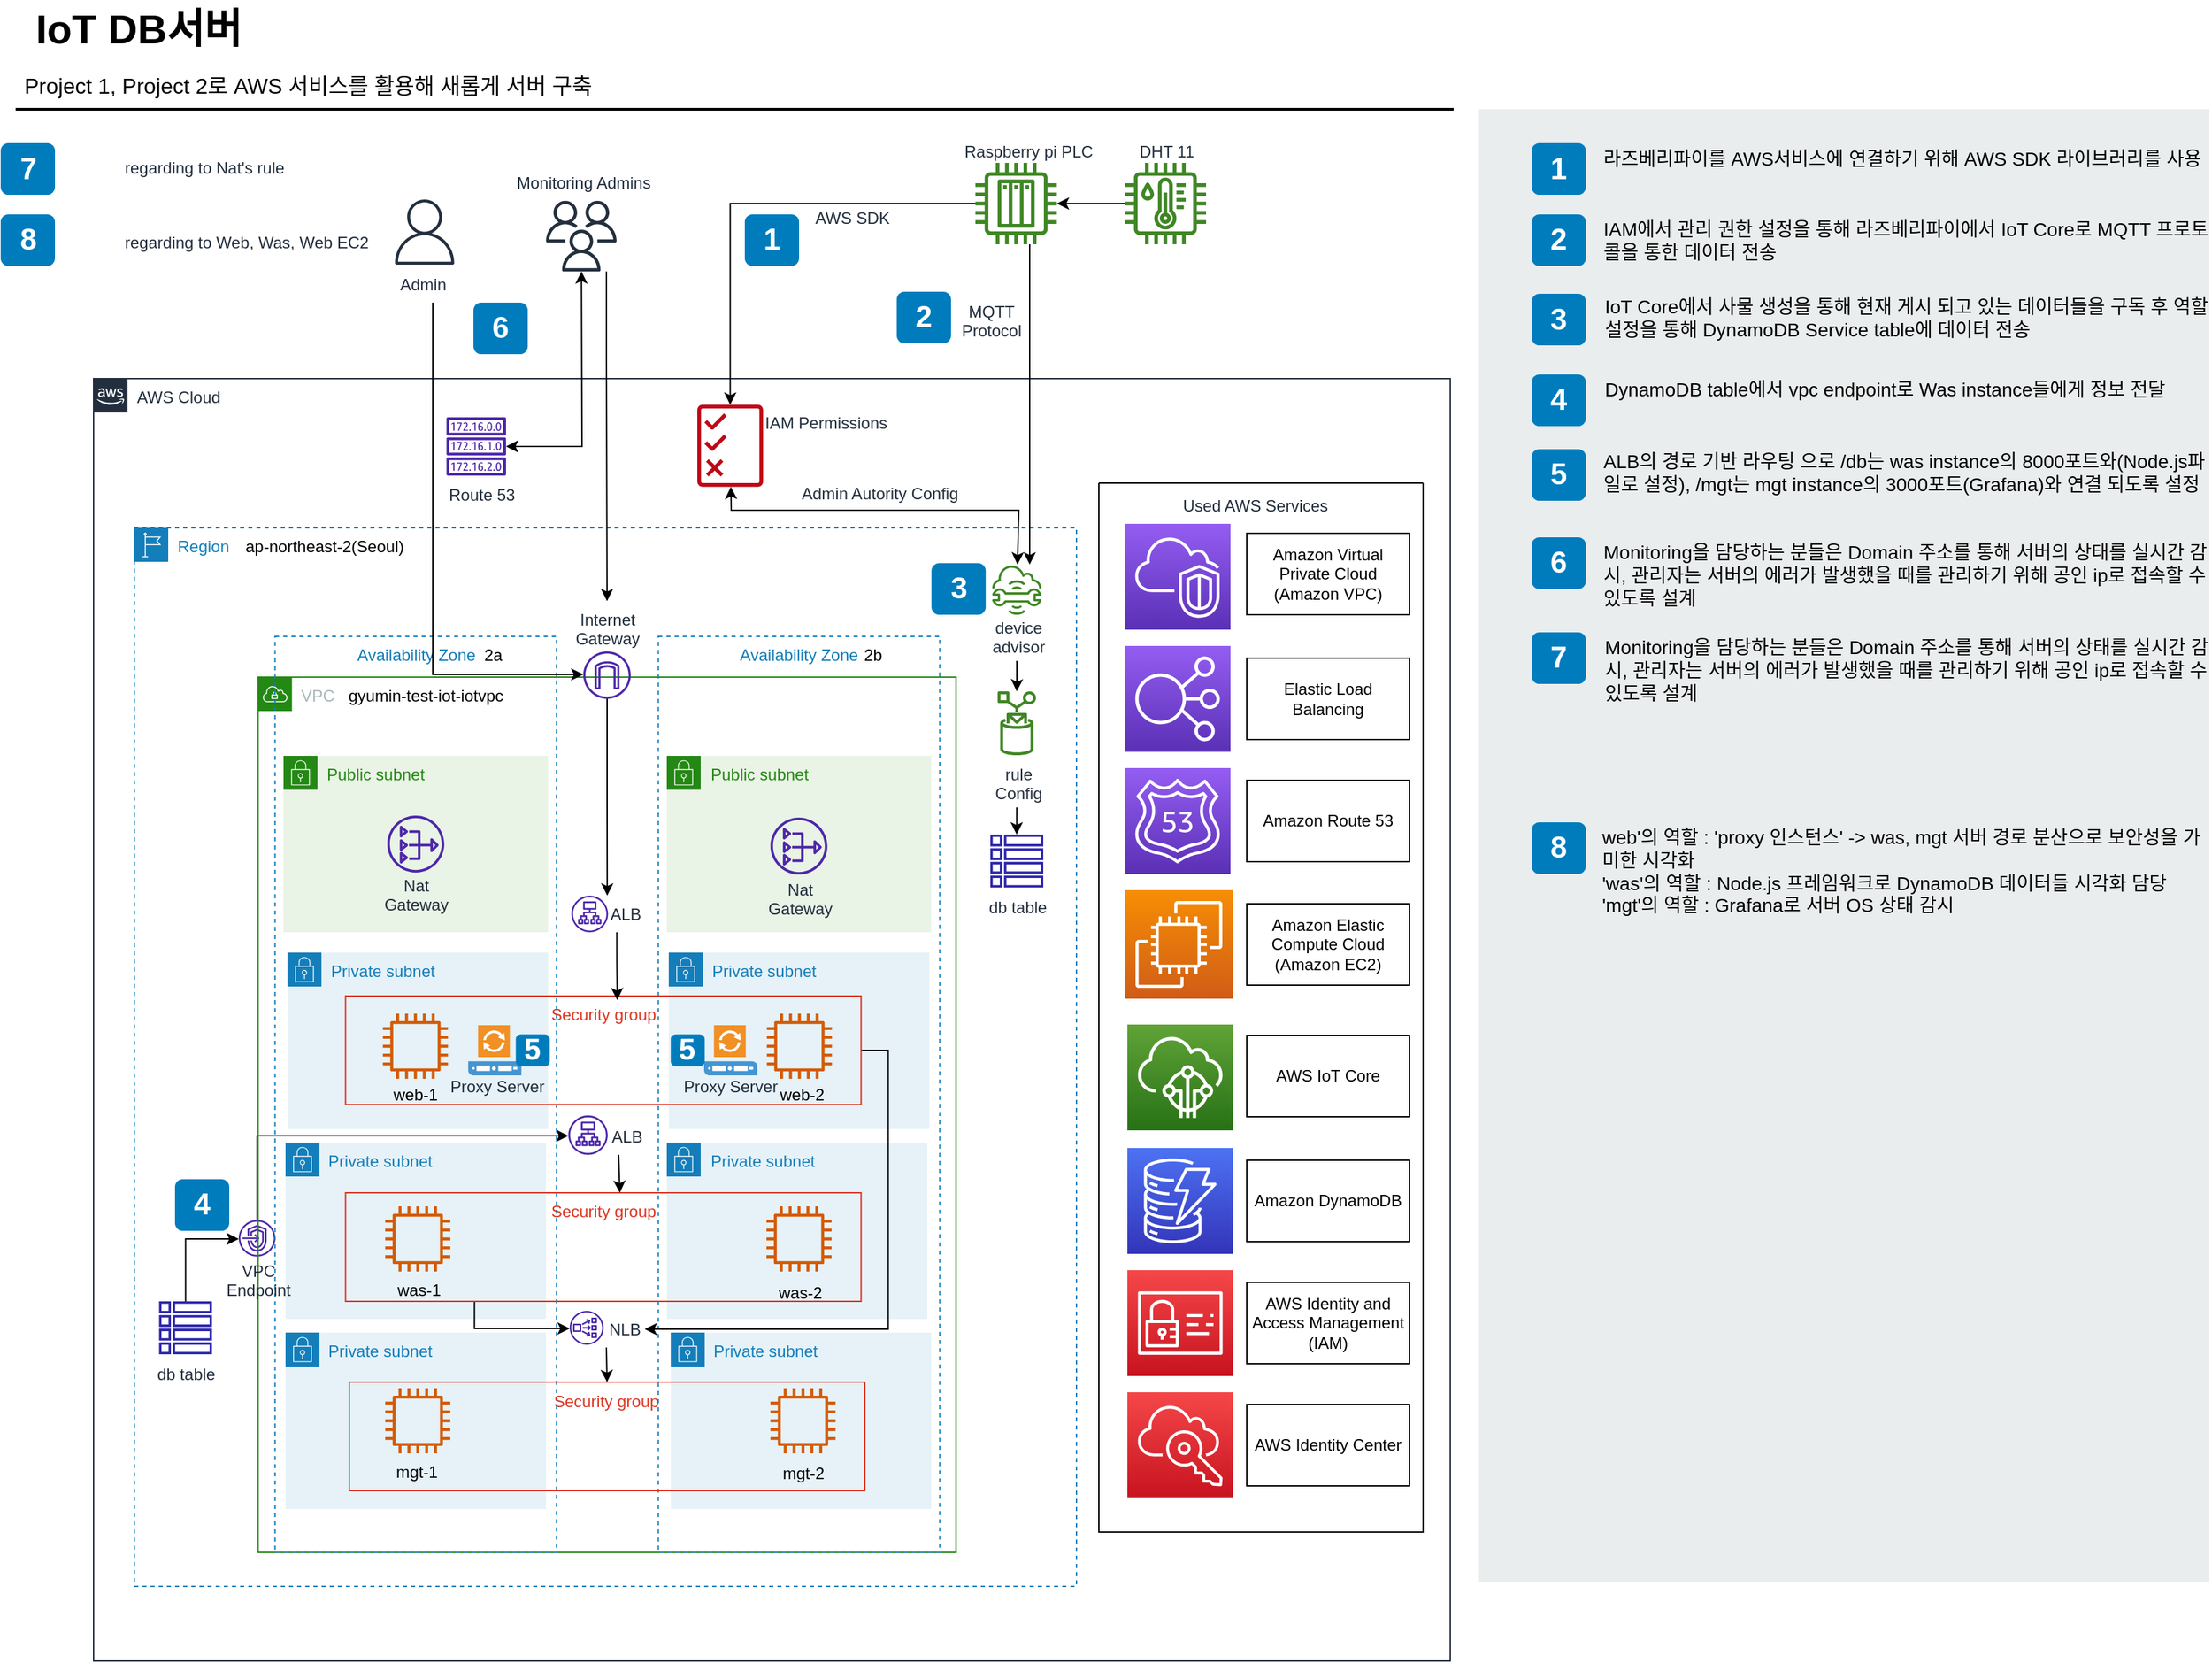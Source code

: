 <mxfile version="21.6.3" type="github">
  <diagram id="Ht1M8jgEwFfnCIfOTk4-" name="Page-1">
    <mxGraphModel dx="1762" dy="769" grid="1" gridSize="10" guides="1" tooltips="1" connect="1" arrows="1" fold="1" page="1" pageScale="1" pageWidth="1169" pageHeight="827" math="0" shadow="0">
      <root>
        <mxCell id="0" />
        <mxCell id="1" parent="0" />
        <mxCell id="-QjtrjUzRDEMRZ5MF8oH-9" value="1" style="rounded=1;whiteSpace=wrap;html=1;fillColor=#007CBD;strokeColor=none;fontColor=#FFFFFF;fontStyle=1;fontSize=22;" parent="1" vertex="1">
          <mxGeometry x="590" y="222" width="40" height="38" as="geometry" />
        </mxCell>
        <mxCell id="-QjtrjUzRDEMRZ5MF8oH-47" value="&amp;nbsp;IoT DB서버" style="text;html=1;resizable=0;points=[];autosize=1;align=left;verticalAlign=top;spacingTop=-4;fontSize=30;fontStyle=1" parent="1" vertex="1">
          <mxGeometry x="56.5" y="64.5" width="190" height="40" as="geometry" />
        </mxCell>
        <mxCell id="-QjtrjUzRDEMRZ5MF8oH-48" value="Project 1, Project 2로 AWS 서비스를 활용해 새롭게 서버 구축" style="text;html=1;resizable=0;points=[];autosize=1;align=left;verticalAlign=top;spacingTop=-4;fontSize=16;" parent="1" vertex="1">
          <mxGeometry x="56.5" y="114.5" width="460" height="30" as="geometry" />
        </mxCell>
        <mxCell id="SCVMTBWpLvtzJIhz15lM-1" value="" style="line;strokeWidth=2;html=1;fontSize=14;" parent="1" vertex="1">
          <mxGeometry x="52.5" y="139.5" width="1060" height="10" as="geometry" />
        </mxCell>
        <mxCell id="7OVz4w7n9kzEPWy-4BBC-3" value="" style="rounded=0;whiteSpace=wrap;html=1;fillColor=#EAEDED;fontSize=22;fontColor=#FFFFFF;strokeColor=none;labelBackgroundColor=none;" parent="1" vertex="1">
          <mxGeometry x="1130.5" y="144.5" width="539" height="1085.5" as="geometry" />
        </mxCell>
        <mxCell id="7OVz4w7n9kzEPWy-4BBC-4" value="1" style="rounded=1;whiteSpace=wrap;html=1;fillColor=#007CBD;strokeColor=none;fontColor=#FFFFFF;fontStyle=1;fontSize=22;labelBackgroundColor=none;" parent="1" vertex="1">
          <mxGeometry x="1170" y="169.5" width="40" height="38" as="geometry" />
        </mxCell>
        <mxCell id="7OVz4w7n9kzEPWy-4BBC-5" value="2" style="rounded=1;whiteSpace=wrap;html=1;fillColor=#007CBD;strokeColor=none;fontColor=#FFFFFF;fontStyle=1;fontSize=22;labelBackgroundColor=none;" parent="1" vertex="1">
          <mxGeometry x="1170" y="222" width="40" height="38" as="geometry" />
        </mxCell>
        <mxCell id="7OVz4w7n9kzEPWy-4BBC-6" value="3" style="rounded=1;whiteSpace=wrap;html=1;fillColor=#007CBD;strokeColor=none;fontColor=#FFFFFF;fontStyle=1;fontSize=22;labelBackgroundColor=none;" parent="1" vertex="1">
          <mxGeometry x="1170" y="280.5" width="40" height="38" as="geometry" />
        </mxCell>
        <mxCell id="7OVz4w7n9kzEPWy-4BBC-7" value="4" style="rounded=1;whiteSpace=wrap;html=1;fillColor=#007CBD;strokeColor=none;fontColor=#FFFFFF;fontStyle=1;fontSize=22;labelBackgroundColor=none;" parent="1" vertex="1">
          <mxGeometry x="1170" y="340" width="40" height="38" as="geometry" />
        </mxCell>
        <mxCell id="7OVz4w7n9kzEPWy-4BBC-8" value="5" style="rounded=1;whiteSpace=wrap;html=1;fillColor=#007CBD;strokeColor=none;fontColor=#FFFFFF;fontStyle=1;fontSize=22;labelBackgroundColor=none;" parent="1" vertex="1">
          <mxGeometry x="1170" y="395" width="40" height="38" as="geometry" />
        </mxCell>
        <mxCell id="7OVz4w7n9kzEPWy-4BBC-9" value="6" style="rounded=1;whiteSpace=wrap;html=1;fillColor=#007CBD;strokeColor=none;fontColor=#FFFFFF;fontStyle=1;fontSize=22;labelBackgroundColor=none;" parent="1" vertex="1">
          <mxGeometry x="1170" y="460" width="40" height="38" as="geometry" />
        </mxCell>
        <mxCell id="7OVz4w7n9kzEPWy-4BBC-10" value="7" style="rounded=1;whiteSpace=wrap;html=1;fillColor=#007CBD;strokeColor=none;fontColor=#FFFFFF;fontStyle=1;fontSize=22;labelBackgroundColor=none;" parent="1" vertex="1">
          <mxGeometry x="1170" y="530" width="40" height="38" as="geometry" />
        </mxCell>
        <mxCell id="7OVz4w7n9kzEPWy-4BBC-11" value="8" style="rounded=1;whiteSpace=wrap;html=1;fillColor=#007CBD;strokeColor=none;fontColor=#FFFFFF;fontStyle=1;fontSize=22;labelBackgroundColor=none;" parent="1" vertex="1">
          <mxGeometry x="1170" y="670" width="40" height="38" as="geometry" />
        </mxCell>
        <mxCell id="RZCS8msr2GIvvRPchReN-28" value="&lt;div style=&quot;text-align: center;&quot;&gt;&lt;span style=&quot;background-color: initial;&quot;&gt;&lt;font color=&quot;#232f3e&quot;&gt;DHT 11&lt;/font&gt;&lt;/span&gt;&lt;/div&gt;" style="text;whiteSpace=wrap;html=1;" parent="1" vertex="1">
          <mxGeometry x="878.75" y="162" width="51.25" height="27" as="geometry" />
        </mxCell>
        <mxCell id="RZCS8msr2GIvvRPchReN-138" value="" style="shape=image;html=1;verticalAlign=top;verticalLabelPosition=bottom;labelBackgroundColor=#ffffff;imageAspect=0;aspect=fixed;image=https://cdn0.iconfinder.com/data/icons/software-engineering-and-video-gaming/512/87_notepad_report_card_result_presentation-128.png" parent="1" vertex="1">
          <mxGeometry x="81.5" y="216.5" width="49" height="49" as="geometry" />
        </mxCell>
        <mxCell id="RZCS8msr2GIvvRPchReN-139" value="&lt;div style=&quot;text-align: center;&quot;&gt;&lt;font color=&quot;#232f3e&quot;&gt;regarding to Web, Was, Web EC2&lt;/font&gt;&lt;/div&gt;" style="text;whiteSpace=wrap;html=1;" parent="1" vertex="1">
          <mxGeometry x="130.5" y="229" width="219.5" height="30" as="geometry" />
        </mxCell>
        <mxCell id="RZCS8msr2GIvvRPchReN-140" value="web&#39;의 역할 : &#39;proxy 인스턴스&#39; -&amp;gt; was, mgt 서버 경로 분산으로 보안성을 가미한 시각화&lt;br&gt;&#39;was&#39;의 역할 : Node.js 프레임워크로 DynamoDB 데이터들 시각화 담당&lt;br&gt;&#39;mgt&#39;의 역할 : Grafana로 서버 OS 상태 감시" style="text;html=1;align=left;verticalAlign=top;spacingTop=-4;fontSize=14;labelBackgroundColor=none;whiteSpace=wrap;" parent="1" vertex="1">
          <mxGeometry x="1219.5" y="670" width="450" height="80" as="geometry" />
        </mxCell>
        <mxCell id="RZCS8msr2GIvvRPchReN-143" value="AWS Cloud" style="points=[[0,0],[0.25,0],[0.5,0],[0.75,0],[1,0],[1,0.25],[1,0.5],[1,0.75],[1,1],[0.75,1],[0.5,1],[0.25,1],[0,1],[0,0.75],[0,0.5],[0,0.25]];outlineConnect=0;gradientColor=none;html=1;whiteSpace=wrap;fontSize=12;fontStyle=0;container=1;pointerEvents=0;collapsible=0;recursiveResize=0;shape=mxgraph.aws4.group;grIcon=mxgraph.aws4.group_aws_cloud_alt;strokeColor=#232F3E;fillColor=none;verticalAlign=top;align=left;spacingLeft=30;fontColor=#232F3E;dashed=0;" parent="1" vertex="1">
          <mxGeometry x="110" y="343" width="1000" height="945" as="geometry" />
        </mxCell>
        <mxCell id="RZCS8msr2GIvvRPchReN-144" value="Region" style="points=[[0,0],[0.25,0],[0.5,0],[0.75,0],[1,0],[1,0.25],[1,0.5],[1,0.75],[1,1],[0.75,1],[0.5,1],[0.25,1],[0,1],[0,0.75],[0,0.5],[0,0.25]];outlineConnect=0;gradientColor=none;html=1;whiteSpace=wrap;fontSize=12;fontStyle=0;container=1;pointerEvents=0;collapsible=0;recursiveResize=0;shape=mxgraph.aws4.group;grIcon=mxgraph.aws4.group_region;strokeColor=#147EBA;fillColor=none;verticalAlign=top;align=left;spacingLeft=30;fontColor=#147EBA;dashed=1;" parent="RZCS8msr2GIvvRPchReN-143" vertex="1">
          <mxGeometry x="30" y="110" width="694.5" height="780" as="geometry" />
        </mxCell>
        <mxCell id="RZCS8msr2GIvvRPchReN-195" value="&lt;div style=&quot;text-align: center;&quot;&gt;ap-northeast-2(Seoul)&lt;/div&gt;" style="text;whiteSpace=wrap;html=1;" parent="RZCS8msr2GIvvRPchReN-144" vertex="1">
          <mxGeometry x="80" width="120" height="27" as="geometry" />
        </mxCell>
        <mxCell id="6GPPdsSxO4ECFvlowUeQ-35" style="edgeStyle=orthogonalEdgeStyle;rounded=0;orthogonalLoop=1;jettySize=auto;html=1;" edge="1" parent="RZCS8msr2GIvvRPchReN-144" source="6GPPdsSxO4ECFvlowUeQ-12" target="6GPPdsSxO4ECFvlowUeQ-34">
          <mxGeometry relative="1" as="geometry">
            <Array as="points">
              <mxPoint x="38" y="524" />
            </Array>
          </mxGeometry>
        </mxCell>
        <mxCell id="6GPPdsSxO4ECFvlowUeQ-12" value="" style="sketch=0;outlineConnect=0;fontColor=#232F3E;gradientColor=none;fillColor=#2E27AD;strokeColor=none;dashed=0;verticalLabelPosition=bottom;verticalAlign=top;align=center;html=1;fontSize=12;fontStyle=0;aspect=fixed;pointerEvents=1;shape=mxgraph.aws4.table;" vertex="1" parent="RZCS8msr2GIvvRPchReN-144">
          <mxGeometry x="18.25" y="570" width="39" height="39" as="geometry" />
        </mxCell>
        <mxCell id="6GPPdsSxO4ECFvlowUeQ-21" value="&lt;div style=&quot;text-align: center;&quot;&gt;&lt;font color=&quot;#232f3e&quot;&gt;db table&lt;/font&gt;&lt;/div&gt;" style="text;whiteSpace=wrap;html=1;" vertex="1" parent="RZCS8msr2GIvvRPchReN-144">
          <mxGeometry x="15" y="610" width="45.5" height="27" as="geometry" />
        </mxCell>
        <mxCell id="6GPPdsSxO4ECFvlowUeQ-25" value="" style="sketch=0;outlineConnect=0;fontColor=#232F3E;gradientColor=none;fillColor=#2E27AD;strokeColor=none;dashed=0;verticalLabelPosition=bottom;verticalAlign=top;align=center;html=1;fontSize=12;fontStyle=0;aspect=fixed;pointerEvents=1;shape=mxgraph.aws4.table;" vertex="1" parent="RZCS8msr2GIvvRPchReN-144">
          <mxGeometry x="631" y="226" width="39" height="39" as="geometry" />
        </mxCell>
        <mxCell id="6GPPdsSxO4ECFvlowUeQ-26" value="&lt;div style=&quot;text-align: center;&quot;&gt;&lt;font color=&quot;#232f3e&quot;&gt;db table&lt;/font&gt;&lt;/div&gt;" style="text;whiteSpace=wrap;html=1;" vertex="1" parent="RZCS8msr2GIvvRPchReN-144">
          <mxGeometry x="627.75" y="266" width="45.5" height="27" as="geometry" />
        </mxCell>
        <mxCell id="6GPPdsSxO4ECFvlowUeQ-28" value="" style="sketch=0;outlineConnect=0;fontColor=#232F3E;gradientColor=none;fillColor=#3F8624;strokeColor=none;dashed=0;verticalLabelPosition=bottom;verticalAlign=top;align=center;html=1;fontSize=12;fontStyle=0;aspect=fixed;pointerEvents=1;shape=mxgraph.aws4.iot_core_device_advisor;" vertex="1" parent="RZCS8msr2GIvvRPchReN-144">
          <mxGeometry x="632.23" y="27" width="36.53" height="37" as="geometry" />
        </mxCell>
        <mxCell id="6GPPdsSxO4ECFvlowUeQ-88" style="edgeStyle=orthogonalEdgeStyle;rounded=0;orthogonalLoop=1;jettySize=auto;html=1;exitX=0.5;exitY=1;exitDx=0;exitDy=0;" edge="1" parent="RZCS8msr2GIvvRPchReN-144" source="6GPPdsSxO4ECFvlowUeQ-29" target="6GPPdsSxO4ECFvlowUeQ-87">
          <mxGeometry relative="1" as="geometry" />
        </mxCell>
        <mxCell id="6GPPdsSxO4ECFvlowUeQ-29" value="&lt;div style=&quot;text-align: center;&quot;&gt;&lt;font color=&quot;#232f3e&quot;&gt;device advisor&lt;/font&gt;&lt;/div&gt;" style="text;whiteSpace=wrap;html=1;" vertex="1" parent="RZCS8msr2GIvvRPchReN-144">
          <mxGeometry x="627.74" y="60" width="45.5" height="38" as="geometry" />
        </mxCell>
        <mxCell id="6GPPdsSxO4ECFvlowUeQ-73" style="edgeStyle=orthogonalEdgeStyle;rounded=0;orthogonalLoop=1;jettySize=auto;html=1;" edge="1" parent="RZCS8msr2GIvvRPchReN-144" source="6GPPdsSxO4ECFvlowUeQ-34" target="6GPPdsSxO4ECFvlowUeQ-51">
          <mxGeometry relative="1" as="geometry">
            <Array as="points">
              <mxPoint x="91" y="448" />
            </Array>
          </mxGeometry>
        </mxCell>
        <mxCell id="6GPPdsSxO4ECFvlowUeQ-34" value="" style="sketch=0;outlineConnect=0;fontColor=#232F3E;gradientColor=none;fillColor=#4D27AA;strokeColor=none;dashed=0;verticalLabelPosition=bottom;verticalAlign=top;align=center;html=1;fontSize=12;fontStyle=0;aspect=fixed;pointerEvents=1;shape=mxgraph.aws4.endpoints;" vertex="1" parent="RZCS8msr2GIvvRPchReN-144">
          <mxGeometry x="77" y="510" width="27" height="27" as="geometry" />
        </mxCell>
        <mxCell id="RZCS8msr2GIvvRPchReN-150" value="VPC" style="points=[[0,0],[0.25,0],[0.5,0],[0.75,0],[1,0],[1,0.25],[1,0.5],[1,0.75],[1,1],[0.75,1],[0.5,1],[0.25,1],[0,1],[0,0.75],[0,0.5],[0,0.25]];outlineConnect=0;gradientColor=none;html=1;whiteSpace=wrap;fontSize=12;fontStyle=0;container=1;pointerEvents=0;collapsible=0;recursiveResize=0;shape=mxgraph.aws4.group;grIcon=mxgraph.aws4.group_vpc;strokeColor=#248814;fillColor=none;verticalAlign=top;align=left;spacingLeft=30;fontColor=#AAB7B8;dashed=0;" parent="RZCS8msr2GIvvRPchReN-144" vertex="1">
          <mxGeometry x="91.22" y="110" width="514.5" height="645" as="geometry" />
        </mxCell>
        <mxCell id="RZCS8msr2GIvvRPchReN-146" value="Availability Zone" style="fillColor=none;strokeColor=#147EBA;dashed=1;verticalAlign=top;fontStyle=0;fontColor=#147EBA;whiteSpace=wrap;html=1;" parent="RZCS8msr2GIvvRPchReN-150" vertex="1">
          <mxGeometry x="12.51" y="-30" width="207.5" height="675" as="geometry" />
        </mxCell>
        <mxCell id="RZCS8msr2GIvvRPchReN-147" value="Public subnet" style="points=[[0,0],[0.25,0],[0.5,0],[0.75,0],[1,0],[1,0.25],[1,0.5],[1,0.75],[1,1],[0.75,1],[0.5,1],[0.25,1],[0,1],[0,0.75],[0,0.5],[0,0.25]];outlineConnect=0;gradientColor=none;html=1;whiteSpace=wrap;fontSize=12;fontStyle=0;container=1;pointerEvents=0;collapsible=0;recursiveResize=0;shape=mxgraph.aws4.group;grIcon=mxgraph.aws4.group_security_group;grStroke=0;strokeColor=#248814;fillColor=#E9F3E6;verticalAlign=top;align=left;spacingLeft=30;fontColor=#248814;dashed=0;" parent="RZCS8msr2GIvvRPchReN-150" vertex="1">
          <mxGeometry x="18.79" y="58" width="194.93" height="130" as="geometry" />
        </mxCell>
        <mxCell id="RZCS8msr2GIvvRPchReN-151" value="" style="sketch=0;outlineConnect=0;fontColor=#232F3E;gradientColor=none;fillColor=#4D27AA;strokeColor=none;dashed=0;verticalLabelPosition=bottom;verticalAlign=top;align=center;html=1;fontSize=12;fontStyle=0;aspect=fixed;pointerEvents=1;shape=mxgraph.aws4.nat_gateway;" parent="RZCS8msr2GIvvRPchReN-147" vertex="1">
          <mxGeometry x="76.47" y="44" width="42" height="42" as="geometry" />
        </mxCell>
        <mxCell id="RZCS8msr2GIvvRPchReN-152" value="Private subnet" style="points=[[0,0],[0.25,0],[0.5,0],[0.75,0],[1,0],[1,0.25],[1,0.5],[1,0.75],[1,1],[0.75,1],[0.5,1],[0.25,1],[0,1],[0,0.75],[0,0.5],[0,0.25]];outlineConnect=0;gradientColor=none;html=1;whiteSpace=wrap;fontSize=12;fontStyle=0;container=1;pointerEvents=0;collapsible=0;recursiveResize=0;shape=mxgraph.aws4.group;grIcon=mxgraph.aws4.group_security_group;grStroke=0;strokeColor=#147EBA;fillColor=#E6F2F8;verticalAlign=top;align=left;spacingLeft=30;fontColor=#147EBA;dashed=0;" parent="RZCS8msr2GIvvRPchReN-150" vertex="1">
          <mxGeometry x="21.72" y="203" width="192" height="130" as="geometry" />
        </mxCell>
        <mxCell id="RZCS8msr2GIvvRPchReN-175" value="" style="sketch=0;outlineConnect=0;fontColor=#232F3E;gradientColor=none;fillColor=#D45B07;strokeColor=none;dashed=0;verticalLabelPosition=bottom;verticalAlign=top;align=center;html=1;fontSize=12;fontStyle=0;aspect=fixed;pointerEvents=1;shape=mxgraph.aws4.instance2;" parent="RZCS8msr2GIvvRPchReN-152" vertex="1">
          <mxGeometry x="70.28" y="45" width="48" height="48" as="geometry" />
        </mxCell>
        <mxCell id="6GPPdsSxO4ECFvlowUeQ-4" value="&lt;div style=&quot;text-align: center;&quot;&gt;web-1&lt;br&gt;&lt;/div&gt;" style="text;whiteSpace=wrap;html=1;" vertex="1" parent="RZCS8msr2GIvvRPchReN-152">
          <mxGeometry x="76.53" y="91" width="35.5" height="27" as="geometry" />
        </mxCell>
        <mxCell id="RZCS8msr2GIvvRPchReN-153" value="Private subnet" style="points=[[0,0],[0.25,0],[0.5,0],[0.75,0],[1,0],[1,0.25],[1,0.5],[1,0.75],[1,1],[0.75,1],[0.5,1],[0.25,1],[0,1],[0,0.75],[0,0.5],[0,0.25]];outlineConnect=0;gradientColor=none;html=1;whiteSpace=wrap;fontSize=12;fontStyle=0;container=1;pointerEvents=0;collapsible=0;recursiveResize=0;shape=mxgraph.aws4.group;grIcon=mxgraph.aws4.group_security_group;grStroke=0;strokeColor=#147EBA;fillColor=#E6F2F8;verticalAlign=top;align=left;spacingLeft=30;fontColor=#147EBA;dashed=0;" parent="RZCS8msr2GIvvRPchReN-150" vertex="1">
          <mxGeometry x="20.26" y="343" width="192" height="130" as="geometry" />
        </mxCell>
        <mxCell id="RZCS8msr2GIvvRPchReN-176" value="" style="sketch=0;outlineConnect=0;fontColor=#232F3E;gradientColor=none;fillColor=#D45B07;strokeColor=none;dashed=0;verticalLabelPosition=bottom;verticalAlign=top;align=center;html=1;fontSize=12;fontStyle=0;aspect=fixed;pointerEvents=1;shape=mxgraph.aws4.instance2;" parent="RZCS8msr2GIvvRPchReN-153" vertex="1">
          <mxGeometry x="73.46" y="47" width="48" height="48" as="geometry" />
        </mxCell>
        <mxCell id="6GPPdsSxO4ECFvlowUeQ-9" value="&lt;div style=&quot;text-align: center;&quot;&gt;was-1&lt;/div&gt;" style="text;whiteSpace=wrap;html=1;" vertex="1" parent="RZCS8msr2GIvvRPchReN-153">
          <mxGeometry x="80.08" y="95" width="35.92" height="27" as="geometry" />
        </mxCell>
        <mxCell id="RZCS8msr2GIvvRPchReN-154" value="Private subnet" style="points=[[0,0],[0.25,0],[0.5,0],[0.75,0],[1,0],[1,0.25],[1,0.5],[1,0.75],[1,1],[0.75,1],[0.5,1],[0.25,1],[0,1],[0,0.75],[0,0.5],[0,0.25]];outlineConnect=0;gradientColor=none;html=1;whiteSpace=wrap;fontSize=12;fontStyle=0;container=1;pointerEvents=0;collapsible=0;recursiveResize=0;shape=mxgraph.aws4.group;grIcon=mxgraph.aws4.group_security_group;grStroke=0;strokeColor=#147EBA;fillColor=#E6F2F8;verticalAlign=top;align=left;spacingLeft=30;fontColor=#147EBA;dashed=0;" parent="RZCS8msr2GIvvRPchReN-150" vertex="1">
          <mxGeometry x="20.26" y="483" width="192" height="130" as="geometry" />
        </mxCell>
        <mxCell id="RZCS8msr2GIvvRPchReN-177" value="" style="sketch=0;outlineConnect=0;fontColor=#232F3E;gradientColor=none;fillColor=#D45B07;strokeColor=none;dashed=0;verticalLabelPosition=bottom;verticalAlign=top;align=center;html=1;fontSize=12;fontStyle=0;aspect=fixed;pointerEvents=1;shape=mxgraph.aws4.instance2;" parent="RZCS8msr2GIvvRPchReN-154" vertex="1">
          <mxGeometry x="73.46" y="41" width="48" height="48" as="geometry" />
        </mxCell>
        <mxCell id="6GPPdsSxO4ECFvlowUeQ-37" value="&lt;div style=&quot;text-align: center;&quot;&gt;mgt&lt;span style=&quot;background-color: initial;&quot;&gt;-1&lt;/span&gt;&lt;/div&gt;" style="text;whiteSpace=wrap;html=1;" vertex="1" parent="RZCS8msr2GIvvRPchReN-154">
          <mxGeometry x="79.5" y="89" width="35.92" height="27" as="geometry" />
        </mxCell>
        <mxCell id="RZCS8msr2GIvvRPchReN-167" value="" style="sketch=0;outlineConnect=0;fontColor=#232F3E;gradientColor=none;fillColor=#4D27AA;strokeColor=none;dashed=0;verticalLabelPosition=bottom;verticalAlign=top;align=center;html=1;fontSize=12;fontStyle=0;aspect=fixed;pointerEvents=1;shape=mxgraph.aws4.application_load_balancer;" parent="RZCS8msr2GIvvRPchReN-150" vertex="1">
          <mxGeometry x="231" y="161" width="27" height="27" as="geometry" />
        </mxCell>
        <mxCell id="RZCS8msr2GIvvRPchReN-178" value="Availability Zone" style="fillColor=none;strokeColor=#147EBA;dashed=1;verticalAlign=top;fontStyle=0;fontColor=#147EBA;whiteSpace=wrap;html=1;" parent="RZCS8msr2GIvvRPchReN-150" vertex="1">
          <mxGeometry x="295" y="-30" width="207.5" height="675" as="geometry" />
        </mxCell>
        <mxCell id="RZCS8msr2GIvvRPchReN-187" value="Public subnet" style="points=[[0,0],[0.25,0],[0.5,0],[0.75,0],[1,0],[1,0.25],[1,0.5],[1,0.75],[1,1],[0.75,1],[0.5,1],[0.25,1],[0,1],[0,0.75],[0,0.5],[0,0.25]];outlineConnect=0;gradientColor=none;html=1;whiteSpace=wrap;fontSize=12;fontStyle=0;container=1;pointerEvents=0;collapsible=0;recursiveResize=0;shape=mxgraph.aws4.group;grIcon=mxgraph.aws4.group_security_group;grStroke=0;strokeColor=#248814;fillColor=#E9F3E6;verticalAlign=top;align=left;spacingLeft=30;fontColor=#248814;dashed=0;" parent="RZCS8msr2GIvvRPchReN-150" vertex="1">
          <mxGeometry x="301.28" y="58" width="194.93" height="130" as="geometry" />
        </mxCell>
        <mxCell id="RZCS8msr2GIvvRPchReN-188" value="" style="sketch=0;outlineConnect=0;fontColor=#232F3E;gradientColor=none;fillColor=#4D27AA;strokeColor=none;dashed=0;verticalLabelPosition=bottom;verticalAlign=top;align=center;html=1;fontSize=12;fontStyle=0;aspect=fixed;pointerEvents=1;shape=mxgraph.aws4.nat_gateway;" parent="RZCS8msr2GIvvRPchReN-187" vertex="1">
          <mxGeometry x="76.39" y="45.5" width="42" height="42" as="geometry" />
        </mxCell>
        <mxCell id="6GPPdsSxO4ECFvlowUeQ-92" value="&lt;div style=&quot;text-align: center;&quot;&gt;&lt;font color=&quot;#232f3e&quot;&gt;Nat Gateway&lt;/font&gt;&lt;/div&gt;" style="text;whiteSpace=wrap;html=1;" vertex="1" parent="RZCS8msr2GIvvRPchReN-187">
          <mxGeometry x="67.39" y="85" width="60" height="37" as="geometry" />
        </mxCell>
        <mxCell id="RZCS8msr2GIvvRPchReN-189" value="Private subnet" style="points=[[0,0],[0.25,0],[0.5,0],[0.75,0],[1,0],[1,0.25],[1,0.5],[1,0.75],[1,1],[0.75,1],[0.5,1],[0.25,1],[0,1],[0,0.75],[0,0.5],[0,0.25]];outlineConnect=0;gradientColor=none;html=1;whiteSpace=wrap;fontSize=12;fontStyle=0;container=1;pointerEvents=0;collapsible=0;recursiveResize=0;shape=mxgraph.aws4.group;grIcon=mxgraph.aws4.group_security_group;grStroke=0;strokeColor=#147EBA;fillColor=#E6F2F8;verticalAlign=top;align=left;spacingLeft=30;fontColor=#147EBA;dashed=0;" parent="RZCS8msr2GIvvRPchReN-150" vertex="1">
          <mxGeometry x="302.74" y="203" width="192" height="130" as="geometry" />
        </mxCell>
        <mxCell id="RZCS8msr2GIvvRPchReN-190" value="" style="sketch=0;outlineConnect=0;fontColor=#232F3E;gradientColor=none;fillColor=#D45B07;strokeColor=none;dashed=0;verticalLabelPosition=bottom;verticalAlign=top;align=center;html=1;fontSize=12;fontStyle=0;aspect=fixed;pointerEvents=1;shape=mxgraph.aws4.instance2;" parent="RZCS8msr2GIvvRPchReN-189" vertex="1">
          <mxGeometry x="72.28" y="45" width="48" height="48" as="geometry" />
        </mxCell>
        <mxCell id="6GPPdsSxO4ECFvlowUeQ-5" value="&lt;div style=&quot;text-align: center;&quot;&gt;web-2&lt;br&gt;&lt;/div&gt;" style="text;whiteSpace=wrap;html=1;" vertex="1" parent="RZCS8msr2GIvvRPchReN-189">
          <mxGeometry x="79.72" y="91" width="35.5" height="27" as="geometry" />
        </mxCell>
        <mxCell id="RZCS8msr2GIvvRPchReN-191" value="Private subnet" style="points=[[0,0],[0.25,0],[0.5,0],[0.75,0],[1,0],[1,0.25],[1,0.5],[1,0.75],[1,1],[0.75,1],[0.5,1],[0.25,1],[0,1],[0,0.75],[0,0.5],[0,0.25]];outlineConnect=0;gradientColor=none;html=1;whiteSpace=wrap;fontSize=12;fontStyle=0;container=1;pointerEvents=0;collapsible=0;recursiveResize=0;shape=mxgraph.aws4.group;grIcon=mxgraph.aws4.group_security_group;grStroke=0;strokeColor=#147EBA;fillColor=#E6F2F8;verticalAlign=top;align=left;spacingLeft=30;fontColor=#147EBA;dashed=0;" parent="RZCS8msr2GIvvRPchReN-150" vertex="1">
          <mxGeometry x="301.28" y="343" width="192" height="130" as="geometry" />
        </mxCell>
        <mxCell id="RZCS8msr2GIvvRPchReN-192" value="" style="sketch=0;outlineConnect=0;fontColor=#232F3E;gradientColor=none;fillColor=#D45B07;strokeColor=none;dashed=0;verticalLabelPosition=bottom;verticalAlign=top;align=center;html=1;fontSize=12;fontStyle=0;aspect=fixed;pointerEvents=1;shape=mxgraph.aws4.instance2;" parent="RZCS8msr2GIvvRPchReN-191" vertex="1">
          <mxGeometry x="73.46" y="47" width="48" height="48" as="geometry" />
        </mxCell>
        <mxCell id="RZCS8msr2GIvvRPchReN-193" value="Private subnet" style="points=[[0,0],[0.25,0],[0.5,0],[0.75,0],[1,0],[1,0.25],[1,0.5],[1,0.75],[1,1],[0.75,1],[0.5,1],[0.25,1],[0,1],[0,0.75],[0,0.5],[0,0.25]];outlineConnect=0;gradientColor=none;html=1;whiteSpace=wrap;fontSize=12;fontStyle=0;container=1;pointerEvents=0;collapsible=0;recursiveResize=0;shape=mxgraph.aws4.group;grIcon=mxgraph.aws4.group_security_group;grStroke=0;strokeColor=#147EBA;fillColor=#E6F2F8;verticalAlign=top;align=left;spacingLeft=30;fontColor=#147EBA;dashed=0;" parent="RZCS8msr2GIvvRPchReN-150" vertex="1">
          <mxGeometry x="304.21" y="483" width="192" height="130" as="geometry" />
        </mxCell>
        <mxCell id="RZCS8msr2GIvvRPchReN-194" value="" style="sketch=0;outlineConnect=0;fontColor=#232F3E;gradientColor=none;fillColor=#D45B07;strokeColor=none;dashed=0;verticalLabelPosition=bottom;verticalAlign=top;align=center;html=1;fontSize=12;fontStyle=0;aspect=fixed;pointerEvents=1;shape=mxgraph.aws4.instance2;" parent="RZCS8msr2GIvvRPchReN-193" vertex="1">
          <mxGeometry x="73.46" y="41" width="48" height="48" as="geometry" />
        </mxCell>
        <mxCell id="6GPPdsSxO4ECFvlowUeQ-38" value="&lt;div style=&quot;text-align: center;&quot;&gt;mgt&lt;span style=&quot;background-color: initial;&quot;&gt;-2&lt;/span&gt;&lt;/div&gt;" style="text;whiteSpace=wrap;html=1;" vertex="1" parent="RZCS8msr2GIvvRPchReN-193">
          <mxGeometry x="81.04" y="90" width="35.92" height="27" as="geometry" />
        </mxCell>
        <mxCell id="6GPPdsSxO4ECFvlowUeQ-1" value="&lt;div style=&quot;text-align: center;&quot;&gt;2a&lt;/div&gt;" style="text;whiteSpace=wrap;html=1;" vertex="1" parent="RZCS8msr2GIvvRPchReN-150">
          <mxGeometry x="164.5" y="-30" width="20" height="27" as="geometry" />
        </mxCell>
        <mxCell id="6GPPdsSxO4ECFvlowUeQ-3" value="&lt;div style=&quot;text-align: center;&quot;&gt;gyumin-test-iot-iotvpc&lt;br&gt;&lt;/div&gt;" style="text;whiteSpace=wrap;html=1;" vertex="1" parent="RZCS8msr2GIvvRPchReN-150">
          <mxGeometry x="64.5" width="125.5" height="27" as="geometry" />
        </mxCell>
        <mxCell id="6GPPdsSxO4ECFvlowUeQ-74" style="edgeStyle=orthogonalEdgeStyle;rounded=0;orthogonalLoop=1;jettySize=auto;html=1;exitX=1;exitY=0.5;exitDx=0;exitDy=0;entryX=1;entryY=0.5;entryDx=0;entryDy=0;" edge="1" parent="RZCS8msr2GIvvRPchReN-150" source="6GPPdsSxO4ECFvlowUeQ-7" target="6GPPdsSxO4ECFvlowUeQ-54">
          <mxGeometry relative="1" as="geometry" />
        </mxCell>
        <mxCell id="6GPPdsSxO4ECFvlowUeQ-7" value="Security group" style="fillColor=none;strokeColor=#DD3522;verticalAlign=top;fontStyle=0;fontColor=#DD3522;whiteSpace=wrap;html=1;" vertex="1" parent="RZCS8msr2GIvvRPchReN-150">
          <mxGeometry x="64.5" y="235" width="380" height="80" as="geometry" />
        </mxCell>
        <mxCell id="6GPPdsSxO4ECFvlowUeQ-36" value="&lt;div style=&quot;text-align: center;&quot;&gt;was-2&lt;/div&gt;" style="text;whiteSpace=wrap;html=1;" vertex="1" parent="RZCS8msr2GIvvRPchReN-150">
          <mxGeometry x="382.25" y="440" width="35.92" height="27" as="geometry" />
        </mxCell>
        <mxCell id="6GPPdsSxO4ECFvlowUeQ-79" style="edgeStyle=orthogonalEdgeStyle;rounded=0;orthogonalLoop=1;jettySize=auto;html=1;exitX=0.25;exitY=1;exitDx=0;exitDy=0;" edge="1" parent="RZCS8msr2GIvvRPchReN-150" source="6GPPdsSxO4ECFvlowUeQ-39" target="6GPPdsSxO4ECFvlowUeQ-50">
          <mxGeometry relative="1" as="geometry">
            <Array as="points">
              <mxPoint x="159" y="480" />
            </Array>
          </mxGeometry>
        </mxCell>
        <mxCell id="6GPPdsSxO4ECFvlowUeQ-39" value="Security group" style="fillColor=none;strokeColor=#DD3522;verticalAlign=top;fontStyle=0;fontColor=#DD3522;whiteSpace=wrap;html=1;" vertex="1" parent="RZCS8msr2GIvvRPchReN-150">
          <mxGeometry x="64.5" y="380" width="380" height="80" as="geometry" />
        </mxCell>
        <mxCell id="6GPPdsSxO4ECFvlowUeQ-40" value="Security group" style="fillColor=none;strokeColor=#DD3522;verticalAlign=top;fontStyle=0;fontColor=#DD3522;whiteSpace=wrap;html=1;" vertex="1" parent="RZCS8msr2GIvvRPchReN-150">
          <mxGeometry x="67.25" y="519.5" width="380" height="80" as="geometry" />
        </mxCell>
        <mxCell id="6GPPdsSxO4ECFvlowUeQ-2" value="&lt;div style=&quot;text-align: center;&quot;&gt;2b&lt;/div&gt;" style="text;whiteSpace=wrap;html=1;" vertex="1" parent="RZCS8msr2GIvvRPchReN-150">
          <mxGeometry x="444.5" y="-30" width="20" height="27" as="geometry" />
        </mxCell>
        <mxCell id="6GPPdsSxO4ECFvlowUeQ-50" value="" style="sketch=0;outlineConnect=0;fontColor=#232F3E;gradientColor=none;fillColor=#4D27AA;strokeColor=none;dashed=0;verticalLabelPosition=bottom;verticalAlign=top;align=center;html=1;fontSize=12;fontStyle=0;aspect=fixed;pointerEvents=1;shape=mxgraph.aws4.network_load_balancer;" vertex="1" parent="RZCS8msr2GIvvRPchReN-150">
          <mxGeometry x="229.75" y="467" width="25" height="25" as="geometry" />
        </mxCell>
        <mxCell id="6GPPdsSxO4ECFvlowUeQ-51" value="" style="sketch=0;outlineConnect=0;fontColor=#232F3E;gradientColor=none;fillColor=#4D27AA;strokeColor=none;dashed=0;verticalLabelPosition=bottom;verticalAlign=top;align=center;html=1;fontSize=12;fontStyle=0;aspect=fixed;pointerEvents=1;shape=mxgraph.aws4.application_load_balancer;" vertex="1" parent="RZCS8msr2GIvvRPchReN-150">
          <mxGeometry x="228.75" y="323" width="29" height="29" as="geometry" />
        </mxCell>
        <mxCell id="6GPPdsSxO4ECFvlowUeQ-71" style="edgeStyle=orthogonalEdgeStyle;rounded=0;orthogonalLoop=1;jettySize=auto;html=1;exitX=0.25;exitY=1;exitDx=0;exitDy=0;entryX=0.527;entryY=0.038;entryDx=0;entryDy=0;entryPerimeter=0;" edge="1" parent="RZCS8msr2GIvvRPchReN-150" source="6GPPdsSxO4ECFvlowUeQ-52" target="6GPPdsSxO4ECFvlowUeQ-7">
          <mxGeometry relative="1" as="geometry" />
        </mxCell>
        <mxCell id="6GPPdsSxO4ECFvlowUeQ-52" value="&lt;div style=&quot;text-align: center;&quot;&gt;&lt;font color=&quot;#232f3e&quot;&gt;ALB&lt;/font&gt;&lt;/div&gt;" style="text;whiteSpace=wrap;html=1;" vertex="1" parent="RZCS8msr2GIvvRPchReN-150">
          <mxGeometry x="257.38" y="161" width="28.25" height="27" as="geometry" />
        </mxCell>
        <mxCell id="6GPPdsSxO4ECFvlowUeQ-72" style="edgeStyle=orthogonalEdgeStyle;rounded=0;orthogonalLoop=1;jettySize=auto;html=1;exitX=0.25;exitY=1;exitDx=0;exitDy=0;entryX=0.532;entryY=0;entryDx=0;entryDy=0;entryPerimeter=0;" edge="1" parent="RZCS8msr2GIvvRPchReN-150" source="6GPPdsSxO4ECFvlowUeQ-53" target="6GPPdsSxO4ECFvlowUeQ-39">
          <mxGeometry relative="1" as="geometry" />
        </mxCell>
        <mxCell id="6GPPdsSxO4ECFvlowUeQ-53" value="&lt;div style=&quot;text-align: center;&quot;&gt;&lt;font color=&quot;#232f3e&quot;&gt;ALB&lt;/font&gt;&lt;/div&gt;" style="text;whiteSpace=wrap;html=1;" vertex="1" parent="RZCS8msr2GIvvRPchReN-150">
          <mxGeometry x="258.75" y="325" width="28.25" height="27" as="geometry" />
        </mxCell>
        <mxCell id="6GPPdsSxO4ECFvlowUeQ-61" style="edgeStyle=orthogonalEdgeStyle;rounded=0;orthogonalLoop=1;jettySize=auto;html=1;exitX=0;exitY=1;exitDx=0;exitDy=0;entryX=0.5;entryY=0;entryDx=0;entryDy=0;" edge="1" parent="RZCS8msr2GIvvRPchReN-150" source="6GPPdsSxO4ECFvlowUeQ-54" target="6GPPdsSxO4ECFvlowUeQ-40">
          <mxGeometry relative="1" as="geometry" />
        </mxCell>
        <mxCell id="6GPPdsSxO4ECFvlowUeQ-54" value="&lt;div style=&quot;text-align: center;&quot;&gt;&lt;font color=&quot;#232f3e&quot;&gt;NLB&lt;/font&gt;&lt;/div&gt;" style="text;whiteSpace=wrap;html=1;" vertex="1" parent="RZCS8msr2GIvvRPchReN-150">
          <mxGeometry x="256.75" y="467" width="28.25" height="27" as="geometry" />
        </mxCell>
        <mxCell id="6GPPdsSxO4ECFvlowUeQ-91" value="&lt;div style=&quot;text-align: center;&quot;&gt;&lt;font color=&quot;#232f3e&quot;&gt;Nat Gateway&lt;/font&gt;&lt;/div&gt;" style="text;whiteSpace=wrap;html=1;" vertex="1" parent="RZCS8msr2GIvvRPchReN-150">
          <mxGeometry x="86.25" y="140" width="60" height="37" as="geometry" />
        </mxCell>
        <mxCell id="6GPPdsSxO4ECFvlowUeQ-112" value="&lt;div style=&quot;text-align: center;&quot;&gt;&lt;font color=&quot;#232f3e&quot;&gt;VPC Endpoint&lt;/font&gt;&lt;/div&gt;" style="text;whiteSpace=wrap;html=1;" vertex="1" parent="RZCS8msr2GIvvRPchReN-150">
          <mxGeometry x="-25.24" y="424" width="45.5" height="43" as="geometry" />
        </mxCell>
        <mxCell id="6GPPdsSxO4ECFvlowUeQ-121" value="" style="shadow=0;dashed=0;html=1;strokeColor=none;fillColor=#4495D1;labelPosition=center;verticalLabelPosition=bottom;verticalAlign=top;align=center;outlineConnect=0;shape=mxgraph.veeam.proxy_server;" vertex="1" parent="RZCS8msr2GIvvRPchReN-150">
          <mxGeometry x="154.89" y="256.5" width="39.22" height="37" as="geometry" />
        </mxCell>
        <mxCell id="6GPPdsSxO4ECFvlowUeQ-122" value="" style="shadow=0;dashed=0;html=1;strokeColor=none;fillColor=#4495D1;labelPosition=center;verticalLabelPosition=bottom;verticalAlign=top;align=center;outlineConnect=0;shape=mxgraph.veeam.proxy_server;" vertex="1" parent="RZCS8msr2GIvvRPchReN-150">
          <mxGeometry x="328.78" y="256.5" width="39.22" height="37" as="geometry" />
        </mxCell>
        <mxCell id="6GPPdsSxO4ECFvlowUeQ-123" value="&lt;div style=&quot;text-align: center;&quot;&gt;&lt;font color=&quot;#232f3e&quot;&gt;Proxy Server&lt;/font&gt;&lt;/div&gt;" style="text;whiteSpace=wrap;html=1;" vertex="1" parent="RZCS8msr2GIvvRPchReN-150">
          <mxGeometry x="139.97" y="288" width="73.75" height="27" as="geometry" />
        </mxCell>
        <mxCell id="6GPPdsSxO4ECFvlowUeQ-124" value="&lt;div style=&quot;text-align: center;&quot;&gt;&lt;font color=&quot;#232f3e&quot;&gt;Proxy Server&lt;/font&gt;&lt;/div&gt;" style="text;whiteSpace=wrap;html=1;" vertex="1" parent="RZCS8msr2GIvvRPchReN-150">
          <mxGeometry x="311.52" y="288" width="73.75" height="27" as="geometry" />
        </mxCell>
        <mxCell id="6GPPdsSxO4ECFvlowUeQ-116" value="5" style="rounded=1;whiteSpace=wrap;html=1;fillColor=#007CBD;strokeColor=none;fontColor=#FFFFFF;fontStyle=1;fontSize=22;labelBackgroundColor=none;" vertex="1" parent="RZCS8msr2GIvvRPchReN-150">
          <mxGeometry x="304.21" y="263.25" width="25" height="23.5" as="geometry" />
        </mxCell>
        <mxCell id="6GPPdsSxO4ECFvlowUeQ-126" value="5" style="rounded=1;whiteSpace=wrap;html=1;fillColor=#007CBD;strokeColor=none;fontColor=#FFFFFF;fontStyle=1;fontSize=22;labelBackgroundColor=none;" vertex="1" parent="RZCS8msr2GIvvRPchReN-150">
          <mxGeometry x="190.0" y="263.25" width="25" height="23.5" as="geometry" />
        </mxCell>
        <mxCell id="6GPPdsSxO4ECFvlowUeQ-68" style="edgeStyle=orthogonalEdgeStyle;rounded=0;orthogonalLoop=1;jettySize=auto;html=1;entryX=0;entryY=0;entryDx=0;entryDy=0;" edge="1" parent="RZCS8msr2GIvvRPchReN-144" source="6GPPdsSxO4ECFvlowUeQ-66" target="6GPPdsSxO4ECFvlowUeQ-52">
          <mxGeometry relative="1" as="geometry" />
        </mxCell>
        <mxCell id="6GPPdsSxO4ECFvlowUeQ-66" value="" style="sketch=0;outlineConnect=0;fontColor=#232F3E;gradientColor=none;fillColor=#4D27AA;strokeColor=none;dashed=0;verticalLabelPosition=bottom;verticalAlign=top;align=center;html=1;fontSize=12;fontStyle=0;aspect=fixed;pointerEvents=1;shape=mxgraph.aws4.internet_gateway;" vertex="1" parent="RZCS8msr2GIvvRPchReN-144">
          <mxGeometry x="330.97" y="91" width="35" height="35" as="geometry" />
        </mxCell>
        <mxCell id="6GPPdsSxO4ECFvlowUeQ-67" value="&lt;div style=&quot;text-align: center;&quot;&gt;&lt;font color=&quot;#232f3e&quot;&gt;Internet Gateway&lt;/font&gt;&lt;/div&gt;" style="text;whiteSpace=wrap;html=1;" vertex="1" parent="RZCS8msr2GIvvRPchReN-144">
          <mxGeometry x="318.47" y="54" width="60" height="37" as="geometry" />
        </mxCell>
        <mxCell id="6GPPdsSxO4ECFvlowUeQ-87" value="" style="sketch=0;outlineConnect=0;fontColor=#232F3E;gradientColor=none;fillColor=#3F8624;strokeColor=none;dashed=0;verticalLabelPosition=bottom;verticalAlign=top;align=center;html=1;fontSize=12;fontStyle=0;aspect=fixed;pointerEvents=1;shape=mxgraph.aws4.rule;" vertex="1" parent="RZCS8msr2GIvvRPchReN-144">
          <mxGeometry x="636.34" y="120" width="28.31" height="48" as="geometry" />
        </mxCell>
        <mxCell id="6GPPdsSxO4ECFvlowUeQ-90" style="edgeStyle=orthogonalEdgeStyle;rounded=0;orthogonalLoop=1;jettySize=auto;html=1;exitX=0.5;exitY=1;exitDx=0;exitDy=0;" edge="1" parent="RZCS8msr2GIvvRPchReN-144" source="6GPPdsSxO4ECFvlowUeQ-89" target="6GPPdsSxO4ECFvlowUeQ-25">
          <mxGeometry relative="1" as="geometry" />
        </mxCell>
        <mxCell id="6GPPdsSxO4ECFvlowUeQ-89" value="&lt;div style=&quot;text-align: center;&quot;&gt;&lt;font color=&quot;#232f3e&quot;&gt;rule Config&lt;/font&gt;&lt;/div&gt;" style="text;whiteSpace=wrap;html=1;" vertex="1" parent="RZCS8msr2GIvvRPchReN-144">
          <mxGeometry x="627.61" y="168" width="45.63" height="38" as="geometry" />
        </mxCell>
        <mxCell id="-QjtrjUzRDEMRZ5MF8oH-28" value="3" style="rounded=1;whiteSpace=wrap;html=1;fillColor=#007CBD;strokeColor=none;fontColor=#FFFFFF;fontStyle=1;fontSize=22;" parent="RZCS8msr2GIvvRPchReN-144" vertex="1">
          <mxGeometry x="587.61" y="26" width="40" height="38" as="geometry" />
        </mxCell>
        <mxCell id="6GPPdsSxO4ECFvlowUeQ-100" value="4" style="rounded=1;whiteSpace=wrap;html=1;fillColor=#007CBD;strokeColor=none;fontColor=#FFFFFF;fontStyle=1;fontSize=22;labelBackgroundColor=none;" vertex="1" parent="RZCS8msr2GIvvRPchReN-144">
          <mxGeometry x="30" y="480" width="40" height="38" as="geometry" />
        </mxCell>
        <mxCell id="RZCS8msr2GIvvRPchReN-165" value="" style="sketch=0;outlineConnect=0;fontColor=#232F3E;gradientColor=none;fillColor=#4D27AA;strokeColor=none;dashed=0;verticalLabelPosition=bottom;verticalAlign=top;align=center;html=1;fontSize=12;fontStyle=0;aspect=fixed;pointerEvents=1;shape=mxgraph.aws4.route_table;" parent="RZCS8msr2GIvvRPchReN-143" vertex="1">
          <mxGeometry x="260" y="28.5" width="44.13" height="43" as="geometry" />
        </mxCell>
        <mxCell id="6GPPdsSxO4ECFvlowUeQ-44" value="" style="endArrow=classic;startArrow=classic;html=1;rounded=0;" edge="1" parent="RZCS8msr2GIvvRPchReN-143" source="6GPPdsSxO4ECFvlowUeQ-95" target="6GPPdsSxO4ECFvlowUeQ-28">
          <mxGeometry width="50" height="50" relative="1" as="geometry">
            <mxPoint x="470" y="90" as="sourcePoint" />
            <mxPoint x="670" y="137" as="targetPoint" />
            <Array as="points">
              <mxPoint x="470" y="97" />
              <mxPoint x="682" y="97" />
            </Array>
          </mxGeometry>
        </mxCell>
        <mxCell id="6GPPdsSxO4ECFvlowUeQ-95" value="" style="sketch=0;outlineConnect=0;fontColor=#232F3E;gradientColor=none;fillColor=#BF0816;strokeColor=none;dashed=0;verticalLabelPosition=bottom;verticalAlign=top;align=center;html=1;fontSize=12;fontStyle=0;aspect=fixed;pointerEvents=1;shape=mxgraph.aws4.permissions;" vertex="1" parent="RZCS8msr2GIvvRPchReN-143">
          <mxGeometry x="445" y="19" width="48.49" height="61" as="geometry" />
        </mxCell>
        <mxCell id="6GPPdsSxO4ECFvlowUeQ-99" value="&lt;div style=&quot;text-align: center;&quot;&gt;&lt;font color=&quot;#232f3e&quot;&gt;Admin Autority Config&lt;/font&gt;&lt;/div&gt;" style="text;whiteSpace=wrap;html=1;" vertex="1" parent="RZCS8msr2GIvvRPchReN-143">
          <mxGeometry x="520" y="71" width="120" height="27" as="geometry" />
        </mxCell>
        <mxCell id="6GPPdsSxO4ECFvlowUeQ-113" value="&lt;div style=&quot;text-align: center;&quot;&gt;&lt;font color=&quot;#232f3e&quot;&gt;IAM Permissions&lt;/font&gt;&lt;/div&gt;" style="text;whiteSpace=wrap;html=1;" vertex="1" parent="RZCS8msr2GIvvRPchReN-143">
          <mxGeometry x="493.49" y="19" width="96.51" height="27" as="geometry" />
        </mxCell>
        <mxCell id="6GPPdsSxO4ECFvlowUeQ-114" value="&lt;div style=&quot;text-align: center;&quot;&gt;&lt;font color=&quot;#232f3e&quot;&gt;Route 53&lt;/font&gt;&lt;/div&gt;" style="text;whiteSpace=wrap;html=1;" vertex="1" parent="RZCS8msr2GIvvRPchReN-143">
          <mxGeometry x="260" y="71.5" width="60" height="27" as="geometry" />
        </mxCell>
        <mxCell id="6GPPdsSxO4ECFvlowUeQ-119" value="" style="swimlane;startSize=0;" vertex="1" parent="RZCS8msr2GIvvRPchReN-143">
          <mxGeometry x="741" y="77" width="239" height="773" as="geometry">
            <mxRectangle x="741" y="77" width="50" height="40" as="alternateBounds" />
          </mxGeometry>
        </mxCell>
        <mxCell id="RZCS8msr2GIvvRPchReN-168" value="" style="sketch=0;points=[[0,0,0],[0.25,0,0],[0.5,0,0],[0.75,0,0],[1,0,0],[0,1,0],[0.25,1,0],[0.5,1,0],[0.75,1,0],[1,1,0],[0,0.25,0],[0,0.5,0],[0,0.75,0],[1,0.25,0],[1,0.5,0],[1,0.75,0]];outlineConnect=0;fontColor=#232F3E;gradientColor=#945DF2;gradientDirection=north;fillColor=#5A30B5;strokeColor=#ffffff;dashed=0;verticalLabelPosition=bottom;verticalAlign=top;align=center;html=1;fontSize=12;fontStyle=0;aspect=fixed;shape=mxgraph.aws4.resourceIcon;resIcon=mxgraph.aws4.vpc;" parent="6GPPdsSxO4ECFvlowUeQ-119" vertex="1">
          <mxGeometry x="19" y="30" width="78" height="78" as="geometry" />
        </mxCell>
        <mxCell id="RZCS8msr2GIvvRPchReN-169" value="Amazon Virtual Private Cloud (Amazon VPC)" style="rounded=0;whiteSpace=wrap;html=1;" parent="6GPPdsSxO4ECFvlowUeQ-119" vertex="1">
          <mxGeometry x="109" y="37" width="120" height="60" as="geometry" />
        </mxCell>
        <mxCell id="RZCS8msr2GIvvRPchReN-166" value="" style="sketch=0;points=[[0,0,0],[0.25,0,0],[0.5,0,0],[0.75,0,0],[1,0,0],[0,1,0],[0.25,1,0],[0.5,1,0],[0.75,1,0],[1,1,0],[0,0.25,0],[0,0.5,0],[0,0.75,0],[1,0.25,0],[1,0.5,0],[1,0.75,0]];outlineConnect=0;fontColor=#232F3E;gradientColor=#945DF2;gradientDirection=north;fillColor=#5A30B5;strokeColor=#ffffff;dashed=0;verticalLabelPosition=bottom;verticalAlign=top;align=center;html=1;fontSize=12;fontStyle=0;aspect=fixed;shape=mxgraph.aws4.resourceIcon;resIcon=mxgraph.aws4.elastic_load_balancing;" parent="6GPPdsSxO4ECFvlowUeQ-119" vertex="1">
          <mxGeometry x="19" y="120" width="78" height="78" as="geometry" />
        </mxCell>
        <mxCell id="RZCS8msr2GIvvRPchReN-170" value="Elastic Load Balancing" style="rounded=0;whiteSpace=wrap;html=1;" parent="6GPPdsSxO4ECFvlowUeQ-119" vertex="1">
          <mxGeometry x="109" y="129" width="120" height="60" as="geometry" />
        </mxCell>
        <mxCell id="RZCS8msr2GIvvRPchReN-159" value="" style="sketch=0;points=[[0,0,0],[0.25,0,0],[0.5,0,0],[0.75,0,0],[1,0,0],[0,1,0],[0.25,1,0],[0.5,1,0],[0.75,1,0],[1,1,0],[0,0.25,0],[0,0.5,0],[0,0.75,0],[1,0.25,0],[1,0.5,0],[1,0.75,0]];outlineConnect=0;fontColor=#232F3E;gradientColor=#945DF2;gradientDirection=north;fillColor=#5A30B5;strokeColor=#ffffff;dashed=0;verticalLabelPosition=bottom;verticalAlign=top;align=center;html=1;fontSize=12;fontStyle=0;aspect=fixed;shape=mxgraph.aws4.resourceIcon;resIcon=mxgraph.aws4.route_53;" parent="6GPPdsSxO4ECFvlowUeQ-119" vertex="1">
          <mxGeometry x="19" y="210" width="78" height="78" as="geometry" />
        </mxCell>
        <mxCell id="RZCS8msr2GIvvRPchReN-172" value="Amazon Route 53" style="rounded=0;whiteSpace=wrap;html=1;" parent="6GPPdsSxO4ECFvlowUeQ-119" vertex="1">
          <mxGeometry x="109" y="219" width="120" height="60" as="geometry" />
        </mxCell>
        <mxCell id="RZCS8msr2GIvvRPchReN-156" value="" style="sketch=0;points=[[0,0,0],[0.25,0,0],[0.5,0,0],[0.75,0,0],[1,0,0],[0,1,0],[0.25,1,0],[0.5,1,0],[0.75,1,0],[1,1,0],[0,0.25,0],[0,0.5,0],[0,0.75,0],[1,0.25,0],[1,0.5,0],[1,0.75,0]];outlineConnect=0;fontColor=#232F3E;gradientColor=#F78E04;gradientDirection=north;fillColor=#D05C17;strokeColor=#ffffff;dashed=0;verticalLabelPosition=bottom;verticalAlign=top;align=center;html=1;fontSize=12;fontStyle=0;aspect=fixed;shape=mxgraph.aws4.resourceIcon;resIcon=mxgraph.aws4.ec2;" parent="6GPPdsSxO4ECFvlowUeQ-119" vertex="1">
          <mxGeometry x="19" y="300" width="80" height="80" as="geometry" />
        </mxCell>
        <mxCell id="RZCS8msr2GIvvRPchReN-174" value="Amazon Elastic Compute Cloud (Amazon EC2)" style="rounded=0;whiteSpace=wrap;html=1;" parent="6GPPdsSxO4ECFvlowUeQ-119" vertex="1">
          <mxGeometry x="109" y="310" width="120" height="60" as="geometry" />
        </mxCell>
        <mxCell id="RZCS8msr2GIvvRPchReN-162" value="" style="sketch=0;points=[[0,0,0],[0.25,0,0],[0.5,0,0],[0.75,0,0],[1,0,0],[0,1,0],[0.25,1,0],[0.5,1,0],[0.75,1,0],[1,1,0],[0,0.25,0],[0,0.5,0],[0,0.75,0],[1,0.25,0],[1,0.5,0],[1,0.75,0]];outlineConnect=0;fontColor=#232F3E;gradientColor=#60A337;gradientDirection=north;fillColor=#277116;strokeColor=#ffffff;dashed=0;verticalLabelPosition=bottom;verticalAlign=top;align=center;html=1;fontSize=12;fontStyle=0;aspect=fixed;shape=mxgraph.aws4.resourceIcon;resIcon=mxgraph.aws4.iot_core;" parent="6GPPdsSxO4ECFvlowUeQ-119" vertex="1">
          <mxGeometry x="21" y="399" width="78" height="78" as="geometry" />
        </mxCell>
        <mxCell id="RZCS8msr2GIvvRPchReN-171" value="AWS IoT Core" style="rounded=0;whiteSpace=wrap;html=1;" parent="6GPPdsSxO4ECFvlowUeQ-119" vertex="1">
          <mxGeometry x="109" y="407" width="120" height="60" as="geometry" />
        </mxCell>
        <mxCell id="RZCS8msr2GIvvRPchReN-155" value="" style="sketch=0;points=[[0,0,0],[0.25,0,0],[0.5,0,0],[0.75,0,0],[1,0,0],[0,1,0],[0.25,1,0],[0.5,1,0],[0.75,1,0],[1,1,0],[0,0.25,0],[0,0.5,0],[0,0.75,0],[1,0.25,0],[1,0.5,0],[1,0.75,0]];outlineConnect=0;fontColor=#232F3E;gradientColor=#4D72F3;gradientDirection=north;fillColor=#3334B9;strokeColor=#ffffff;dashed=0;verticalLabelPosition=bottom;verticalAlign=top;align=center;html=1;fontSize=12;fontStyle=0;aspect=fixed;shape=mxgraph.aws4.resourceIcon;resIcon=mxgraph.aws4.dynamodb;" parent="6GPPdsSxO4ECFvlowUeQ-119" vertex="1">
          <mxGeometry x="21" y="490" width="78" height="78" as="geometry" />
        </mxCell>
        <mxCell id="RZCS8msr2GIvvRPchReN-173" value="Amazon DynamoDB" style="rounded=0;whiteSpace=wrap;html=1;" parent="6GPPdsSxO4ECFvlowUeQ-119" vertex="1">
          <mxGeometry x="109" y="499" width="120" height="60" as="geometry" />
        </mxCell>
        <mxCell id="6GPPdsSxO4ECFvlowUeQ-80" value="" style="sketch=0;points=[[0,0,0],[0.25,0,0],[0.5,0,0],[0.75,0,0],[1,0,0],[0,1,0],[0.25,1,0],[0.5,1,0],[0.75,1,0],[1,1,0],[0,0.25,0],[0,0.5,0],[0,0.75,0],[1,0.25,0],[1,0.5,0],[1,0.75,0]];outlineConnect=0;fontColor=#232F3E;gradientColor=#F54749;gradientDirection=north;fillColor=#C7131F;strokeColor=#ffffff;dashed=0;verticalLabelPosition=bottom;verticalAlign=top;align=center;html=1;fontSize=12;fontStyle=0;aspect=fixed;shape=mxgraph.aws4.resourceIcon;resIcon=mxgraph.aws4.identity_and_access_management;" vertex="1" parent="6GPPdsSxO4ECFvlowUeQ-119">
          <mxGeometry x="21" y="580" width="78" height="78" as="geometry" />
        </mxCell>
        <mxCell id="6GPPdsSxO4ECFvlowUeQ-81" value="AWS Identity and Access Management&lt;br&gt;(IAM)" style="rounded=0;whiteSpace=wrap;html=1;" vertex="1" parent="6GPPdsSxO4ECFvlowUeQ-119">
          <mxGeometry x="109" y="589" width="120" height="60" as="geometry" />
        </mxCell>
        <mxCell id="6GPPdsSxO4ECFvlowUeQ-117" value="" style="sketch=0;points=[[0,0,0],[0.25,0,0],[0.5,0,0],[0.75,0,0],[1,0,0],[0,1,0],[0.25,1,0],[0.5,1,0],[0.75,1,0],[1,1,0],[0,0.25,0],[0,0.5,0],[0,0.75,0],[1,0.25,0],[1,0.5,0],[1,0.75,0]];outlineConnect=0;fontColor=#232F3E;gradientColor=#F54749;gradientDirection=north;fillColor=#C7131F;strokeColor=#ffffff;dashed=0;verticalLabelPosition=bottom;verticalAlign=top;align=center;html=1;fontSize=12;fontStyle=0;aspect=fixed;shape=mxgraph.aws4.resourceIcon;resIcon=mxgraph.aws4.single_sign_on;" vertex="1" parent="6GPPdsSxO4ECFvlowUeQ-119">
          <mxGeometry x="21" y="670" width="78" height="78" as="geometry" />
        </mxCell>
        <mxCell id="6GPPdsSxO4ECFvlowUeQ-118" value="AWS Identity Center" style="rounded=0;whiteSpace=wrap;html=1;" vertex="1" parent="6GPPdsSxO4ECFvlowUeQ-119">
          <mxGeometry x="109" y="679" width="120" height="60" as="geometry" />
        </mxCell>
        <mxCell id="6GPPdsSxO4ECFvlowUeQ-120" value="&lt;div style=&quot;text-align: center;&quot;&gt;&lt;font color=&quot;#232f3e&quot;&gt;Used AWS Services&lt;/font&gt;&lt;/div&gt;" style="text;whiteSpace=wrap;html=1;" vertex="1" parent="6GPPdsSxO4ECFvlowUeQ-119">
          <mxGeometry x="60" y="3" width="119" height="27" as="geometry" />
        </mxCell>
        <mxCell id="6GPPdsSxO4ECFvlowUeQ-42" style="edgeStyle=orthogonalEdgeStyle;rounded=0;orthogonalLoop=1;jettySize=auto;html=1;" edge="1" parent="1" source="6GPPdsSxO4ECFvlowUeQ-101" target="6GPPdsSxO4ECFvlowUeQ-95">
          <mxGeometry relative="1" as="geometry">
            <mxPoint x="720" y="211" as="sourcePoint" />
            <mxPoint x="581" y="352.5" as="targetPoint" />
          </mxGeometry>
        </mxCell>
        <mxCell id="6GPPdsSxO4ECFvlowUeQ-93" style="edgeStyle=orthogonalEdgeStyle;rounded=0;orthogonalLoop=1;jettySize=auto;html=1;" edge="1" parent="1" source="6GPPdsSxO4ECFvlowUeQ-101" target="6GPPdsSxO4ECFvlowUeQ-28">
          <mxGeometry relative="1" as="geometry">
            <mxPoint x="790" y="271" as="sourcePoint" />
            <mxPoint x="800" y="468" as="targetPoint" />
            <Array as="points">
              <mxPoint x="800" y="470" />
              <mxPoint x="800" y="470" />
            </Array>
          </mxGeometry>
        </mxCell>
        <mxCell id="6GPPdsSxO4ECFvlowUeQ-104" style="edgeStyle=orthogonalEdgeStyle;rounded=0;orthogonalLoop=1;jettySize=auto;html=1;" edge="1" parent="1" source="RZCS8msr2GIvvRPchReN-160" target="6GPPdsSxO4ECFvlowUeQ-101">
          <mxGeometry relative="1" as="geometry" />
        </mxCell>
        <mxCell id="RZCS8msr2GIvvRPchReN-160" value="" style="sketch=0;outlineConnect=0;fontColor=#232F3E;gradientColor=none;fillColor=#3F8624;strokeColor=none;dashed=0;verticalLabelPosition=bottom;verticalAlign=top;align=center;html=1;fontSize=12;fontStyle=0;aspect=fixed;pointerEvents=1;shape=mxgraph.aws4.iot_thing_temperature_humidity_sensor;" parent="1" vertex="1">
          <mxGeometry x="870" y="184" width="60" height="60" as="geometry" />
        </mxCell>
        <mxCell id="6GPPdsSxO4ECFvlowUeQ-110" style="edgeStyle=orthogonalEdgeStyle;rounded=0;orthogonalLoop=1;jettySize=auto;html=1;entryX=0.5;entryY=0;entryDx=0;entryDy=0;" edge="1" parent="1" source="6GPPdsSxO4ECFvlowUeQ-13" target="6GPPdsSxO4ECFvlowUeQ-67">
          <mxGeometry relative="1" as="geometry">
            <Array as="points">
              <mxPoint x="488" y="330" />
              <mxPoint x="488" y="330" />
            </Array>
          </mxGeometry>
        </mxCell>
        <mxCell id="6GPPdsSxO4ECFvlowUeQ-13" value="" style="sketch=0;outlineConnect=0;fontColor=#232F3E;gradientColor=none;fillColor=#232F3D;strokeColor=none;dashed=0;verticalLabelPosition=bottom;verticalAlign=top;align=center;html=1;fontSize=12;fontStyle=0;aspect=fixed;pointerEvents=1;shape=mxgraph.aws4.users;" vertex="1" parent="1">
          <mxGeometry x="443.5" y="212" width="52" height="52" as="geometry" />
        </mxCell>
        <mxCell id="-QjtrjUzRDEMRZ5MF8oH-27" value="2" style="rounded=1;whiteSpace=wrap;html=1;fillColor=#007CBD;strokeColor=none;fontColor=#FFFFFF;fontStyle=1;fontSize=22;" parent="1" vertex="1">
          <mxGeometry x="702" y="279" width="40" height="38" as="geometry" />
        </mxCell>
        <mxCell id="6GPPdsSxO4ECFvlowUeQ-16" value="" style="endArrow=classic;startArrow=classic;html=1;rounded=0;" edge="1" parent="1" source="RZCS8msr2GIvvRPchReN-165" target="6GPPdsSxO4ECFvlowUeQ-13">
          <mxGeometry width="50" height="50" relative="1" as="geometry">
            <mxPoint x="820" y="800" as="sourcePoint" />
            <mxPoint x="870" y="750" as="targetPoint" />
            <Array as="points">
              <mxPoint x="470" y="393" />
            </Array>
          </mxGeometry>
        </mxCell>
        <mxCell id="6GPPdsSxO4ECFvlowUeQ-17" value="&lt;div style=&quot;text-align: center;&quot;&gt;&lt;span style=&quot;background-color: initial;&quot;&gt;&lt;font color=&quot;#232f3e&quot;&gt;Monitoring Admins&lt;/font&gt;&lt;/span&gt;&lt;/div&gt;" style="text;whiteSpace=wrap;html=1;" vertex="1" parent="1">
          <mxGeometry x="420" y="185" width="110" height="27" as="geometry" />
        </mxCell>
        <mxCell id="6GPPdsSxO4ECFvlowUeQ-19" value="" style="sketch=0;outlineConnect=0;fontColor=#232F3E;gradientColor=none;fillColor=#232F3D;strokeColor=none;dashed=0;verticalLabelPosition=bottom;verticalAlign=top;align=center;html=1;fontSize=12;fontStyle=0;aspect=fixed;pointerEvents=1;shape=mxgraph.aws4.user;" vertex="1" parent="1">
          <mxGeometry x="330" y="211" width="48" height="48" as="geometry" />
        </mxCell>
        <mxCell id="6GPPdsSxO4ECFvlowUeQ-111" style="edgeStyle=orthogonalEdgeStyle;rounded=0;orthogonalLoop=1;jettySize=auto;html=1;" edge="1" parent="1" source="6GPPdsSxO4ECFvlowUeQ-85" target="6GPPdsSxO4ECFvlowUeQ-66">
          <mxGeometry relative="1" as="geometry">
            <Array as="points">
              <mxPoint x="360" y="561" />
            </Array>
          </mxGeometry>
        </mxCell>
        <mxCell id="6GPPdsSxO4ECFvlowUeQ-85" value="&lt;div style=&quot;text-align: center;&quot;&gt;&lt;span style=&quot;background-color: initial;&quot;&gt;&lt;font color=&quot;#232f3e&quot;&gt;Admin&lt;/font&gt;&lt;/span&gt;&lt;/div&gt;" style="text;whiteSpace=wrap;html=1;" vertex="1" parent="1">
          <mxGeometry x="334" y="260" width="40" height="27" as="geometry" />
        </mxCell>
        <mxCell id="6GPPdsSxO4ECFvlowUeQ-49" value="&lt;div style=&quot;text-align: center;&quot;&gt;&lt;font color=&quot;#232f3e&quot;&gt;AWS SDK&lt;/font&gt;&lt;/div&gt;" style="text;whiteSpace=wrap;html=1;" vertex="1" parent="1">
          <mxGeometry x="640" y="211" width="60" height="27" as="geometry" />
        </mxCell>
        <mxCell id="6GPPdsSxO4ECFvlowUeQ-94" value="&lt;div style=&quot;text-align: center;&quot;&gt;&lt;font color=&quot;#232f3e&quot;&gt;MQTT Protocol&lt;/font&gt;&lt;/div&gt;" style="text;whiteSpace=wrap;html=1;" vertex="1" parent="1">
          <mxGeometry x="742" y="280" width="58" height="37" as="geometry" />
        </mxCell>
        <mxCell id="6GPPdsSxO4ECFvlowUeQ-96" value="라즈베리파이를 AWS서비스에 연결하기 위해 AWS SDK 라이브러리를 사용" style="text;html=1;align=left;verticalAlign=top;spacingTop=-4;fontSize=14;labelBackgroundColor=none;whiteSpace=wrap;" vertex="1" parent="1">
          <mxGeometry x="1220.5" y="169.5" width="449" height="42.5" as="geometry" />
        </mxCell>
        <mxCell id="6GPPdsSxO4ECFvlowUeQ-97" value="IAM에서 관리 권한 설정을 통해 라즈베리파이에서 IoT Core로 MQTT 프로토콜을 통한 데이터 전송" style="text;html=1;align=left;verticalAlign=top;spacingTop=-4;fontSize=14;labelBackgroundColor=none;whiteSpace=wrap;" vertex="1" parent="1">
          <mxGeometry x="1220.5" y="222" width="449" height="48" as="geometry" />
        </mxCell>
        <mxCell id="6GPPdsSxO4ECFvlowUeQ-98" value="IoT Core에서 사물 생성을 통해 현재 게시 되고 있는 데이터들을 구독 후 역할 설정을 통해 DynamoDB Service table에 데이터 전송" style="text;html=1;align=left;verticalAlign=top;spacingTop=-4;fontSize=14;labelBackgroundColor=none;whiteSpace=wrap;" vertex="1" parent="1">
          <mxGeometry x="1221.5" y="279" width="449" height="41" as="geometry" />
        </mxCell>
        <mxCell id="6GPPdsSxO4ECFvlowUeQ-101" value="" style="sketch=0;outlineConnect=0;fontColor=#232F3E;gradientColor=none;fillColor=#3F8624;strokeColor=none;dashed=0;verticalLabelPosition=bottom;verticalAlign=top;align=center;html=1;fontSize=12;fontStyle=0;aspect=fixed;pointerEvents=1;shape=mxgraph.aws4.iot_thing_plc;" vertex="1" parent="1">
          <mxGeometry x="760" y="184" width="60" height="60" as="geometry" />
        </mxCell>
        <mxCell id="6GPPdsSxO4ECFvlowUeQ-102" value="&lt;div style=&quot;text-align: center;&quot;&gt;&lt;font color=&quot;#232f3e&quot;&gt;Raspberry pi PLC&lt;/font&gt;&lt;/div&gt;" style="text;whiteSpace=wrap;html=1;" vertex="1" parent="1">
          <mxGeometry x="750" y="162" width="101.25" height="27" as="geometry" />
        </mxCell>
        <mxCell id="6GPPdsSxO4ECFvlowUeQ-105" value="DynamoDB table에서 vpc endpoint로 Was instance들에게 정보 전달" style="text;html=1;align=left;verticalAlign=top;spacingTop=-4;fontSize=14;labelBackgroundColor=none;whiteSpace=wrap;" vertex="1" parent="1">
          <mxGeometry x="1221.5" y="340" width="449" height="40" as="geometry" />
        </mxCell>
        <mxCell id="6GPPdsSxO4ECFvlowUeQ-125" value="ALB의 경로 기반 라우팅 으로 /db는 was instance의 8000포트와(Node.js파일로 설정), /mgt는 mgt instance의 3000포트(Grafana)와 연결 되도록 설정" style="text;html=1;align=left;verticalAlign=top;spacingTop=-4;fontSize=14;labelBackgroundColor=none;whiteSpace=wrap;" vertex="1" parent="1">
          <mxGeometry x="1220.5" y="393" width="449" height="57" as="geometry" />
        </mxCell>
        <mxCell id="6GPPdsSxO4ECFvlowUeQ-127" value="6" style="rounded=1;whiteSpace=wrap;html=1;fillColor=#007CBD;strokeColor=none;fontColor=#FFFFFF;fontStyle=1;fontSize=22;labelBackgroundColor=none;" vertex="1" parent="1">
          <mxGeometry x="390" y="287" width="40" height="38" as="geometry" />
        </mxCell>
        <mxCell id="6GPPdsSxO4ECFvlowUeQ-128" value="Monitoring을 담당하는 분들은 Domain 주소를 통해 서버의 상태를 실시간 감시, 관리자는 서버의 에러가 발생했을 때를 관리하기 위해 공인 ip로 접속할 수 있도록 설계" style="text;html=1;align=left;verticalAlign=top;spacingTop=-4;fontSize=14;labelBackgroundColor=none;whiteSpace=wrap;" vertex="1" parent="1">
          <mxGeometry x="1220.5" y="460" width="449" height="57" as="geometry" />
        </mxCell>
        <mxCell id="6GPPdsSxO4ECFvlowUeQ-130" value="7" style="rounded=1;whiteSpace=wrap;html=1;fillColor=#007CBD;strokeColor=none;fontColor=#FFFFFF;fontStyle=1;fontSize=22;labelBackgroundColor=none;" vertex="1" parent="1">
          <mxGeometry x="41.5" y="169.5" width="40" height="38" as="geometry" />
        </mxCell>
        <mxCell id="6GPPdsSxO4ECFvlowUeQ-131" value="8" style="rounded=1;whiteSpace=wrap;html=1;fillColor=#007CBD;strokeColor=none;fontColor=#FFFFFF;fontStyle=1;fontSize=22;labelBackgroundColor=none;" vertex="1" parent="1">
          <mxGeometry x="41.5" y="222" width="40" height="38" as="geometry" />
        </mxCell>
        <mxCell id="6GPPdsSxO4ECFvlowUeQ-132" value="" style="shape=image;html=1;verticalAlign=top;verticalLabelPosition=bottom;labelBackgroundColor=#ffffff;imageAspect=0;aspect=fixed;image=https://cdn0.iconfinder.com/data/icons/software-engineering-and-video-gaming/512/87_notepad_report_card_result_presentation-128.png" vertex="1" parent="1">
          <mxGeometry x="81.5" y="164" width="49" height="49" as="geometry" />
        </mxCell>
        <mxCell id="6GPPdsSxO4ECFvlowUeQ-133" value="&lt;div style=&quot;text-align: center;&quot;&gt;&lt;font color=&quot;#232f3e&quot;&gt;regarding to Nat&#39;s rule&lt;/font&gt;&lt;/div&gt;" style="text;whiteSpace=wrap;html=1;" vertex="1" parent="1">
          <mxGeometry x="130.5" y="173.5" width="129.5" height="30" as="geometry" />
        </mxCell>
        <mxCell id="6GPPdsSxO4ECFvlowUeQ-134" value="Monitoring을 담당하는 분들은 Domain 주소를 통해 서버의 상태를 실시간 감시, 관리자는 서버의 에러가 발생했을 때를 관리하기 위해 공인 ip로 접속할 수 있도록 설계" style="text;html=1;align=left;verticalAlign=top;spacingTop=-4;fontSize=14;labelBackgroundColor=none;whiteSpace=wrap;" vertex="1" parent="1">
          <mxGeometry x="1221.5" y="530" width="449" height="57" as="geometry" />
        </mxCell>
      </root>
    </mxGraphModel>
  </diagram>
</mxfile>
